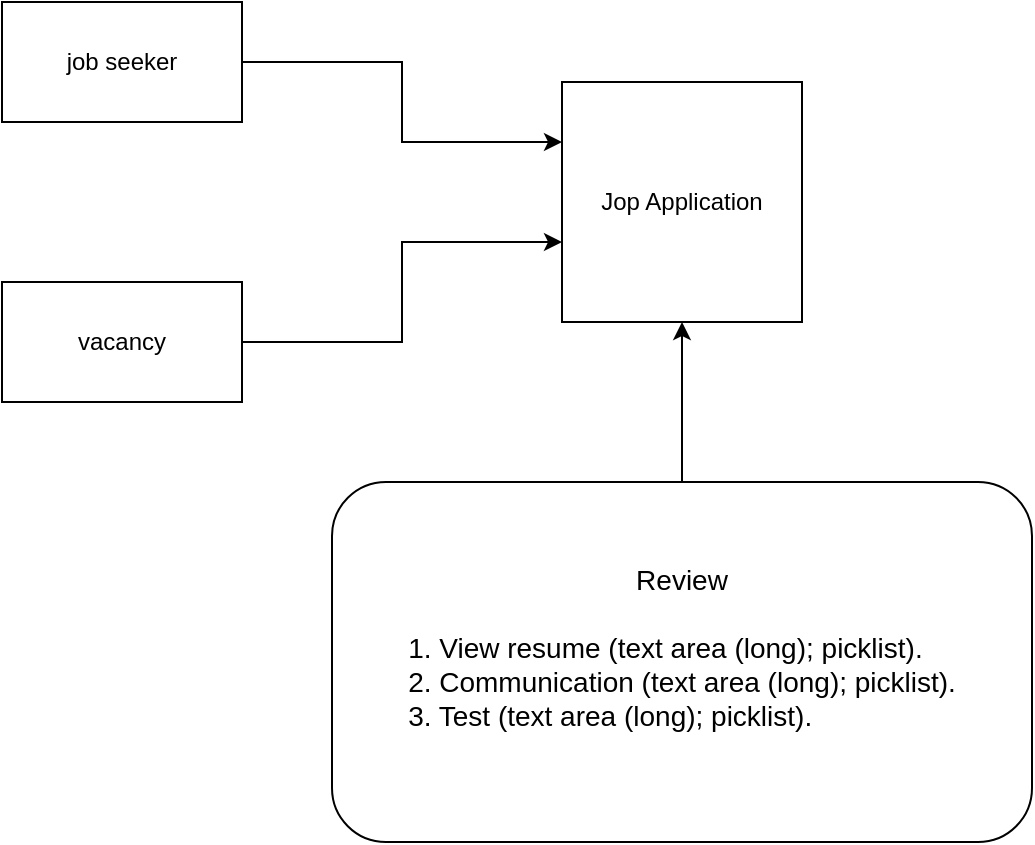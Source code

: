 <mxfile version="20.6.2" type="github"><diagram id="2GgVIb7Z59eeOR562pFj" name="Страница 1"><mxGraphModel dx="865" dy="456" grid="1" gridSize="10" guides="1" tooltips="1" connect="1" arrows="1" fold="1" page="1" pageScale="1" pageWidth="827" pageHeight="1169" math="0" shadow="0"><root><mxCell id="0"/><mxCell id="1" parent="0"/><mxCell id="y8PCvm3dNN0ObkrRucyr-6" style="edgeStyle=orthogonalEdgeStyle;rounded=0;orthogonalLoop=1;jettySize=auto;html=1;entryX=0;entryY=0.25;entryDx=0;entryDy=0;" edge="1" parent="1" source="y8PCvm3dNN0ObkrRucyr-1" target="y8PCvm3dNN0ObkrRucyr-3"><mxGeometry relative="1" as="geometry"/></mxCell><mxCell id="y8PCvm3dNN0ObkrRucyr-1" value="job seeker" style="rounded=0;whiteSpace=wrap;html=1;" vertex="1" parent="1"><mxGeometry x="80" y="80" width="120" height="60" as="geometry"/></mxCell><mxCell id="y8PCvm3dNN0ObkrRucyr-7" style="edgeStyle=orthogonalEdgeStyle;rounded=0;orthogonalLoop=1;jettySize=auto;html=1;entryX=0;entryY=0.667;entryDx=0;entryDy=0;entryPerimeter=0;" edge="1" parent="1" source="y8PCvm3dNN0ObkrRucyr-2" target="y8PCvm3dNN0ObkrRucyr-3"><mxGeometry relative="1" as="geometry"/></mxCell><mxCell id="y8PCvm3dNN0ObkrRucyr-2" value="vacancy" style="rounded=0;whiteSpace=wrap;html=1;" vertex="1" parent="1"><mxGeometry x="80" y="220" width="120" height="60" as="geometry"/></mxCell><mxCell id="y8PCvm3dNN0ObkrRucyr-3" value="Jop Application" style="whiteSpace=wrap;html=1;aspect=fixed;" vertex="1" parent="1"><mxGeometry x="360" y="120" width="120" height="120" as="geometry"/></mxCell><mxCell id="y8PCvm3dNN0ObkrRucyr-12" style="edgeStyle=orthogonalEdgeStyle;rounded=0;orthogonalLoop=1;jettySize=auto;html=1;entryX=0.5;entryY=1;entryDx=0;entryDy=0;fontSize=14;" edge="1" parent="1" source="y8PCvm3dNN0ObkrRucyr-11" target="y8PCvm3dNN0ObkrRucyr-3"><mxGeometry relative="1" as="geometry"/></mxCell><mxCell id="y8PCvm3dNN0ObkrRucyr-11" value="&lt;font style=&quot;font-size: 14px;&quot;&gt;Review&lt;br&gt;&lt;br&gt;&lt;div style=&quot;text-align: left;&quot;&gt;&lt;span style=&quot;background-color: initial;&quot;&gt;1. View resume (text area (long); picklist).&lt;/span&gt;&lt;/div&gt;&lt;div style=&quot;text-align: left;&quot;&gt;&lt;span style=&quot;background-color: initial;&quot;&gt;2. Communication (text area (long); picklist).&lt;/span&gt;&lt;/div&gt;&lt;div style=&quot;text-align: left;&quot;&gt;&lt;span style=&quot;background-color: initial;&quot;&gt;3. Test (text area (long); picklist).&lt;/span&gt;&lt;/div&gt;&lt;/font&gt;&lt;div style=&quot;text-align: left;&quot;&gt;&lt;br&gt;&lt;/div&gt;" style="rounded=1;whiteSpace=wrap;html=1;" vertex="1" parent="1"><mxGeometry x="245" y="320" width="350" height="180" as="geometry"/></mxCell></root></mxGraphModel></diagram></mxfile>